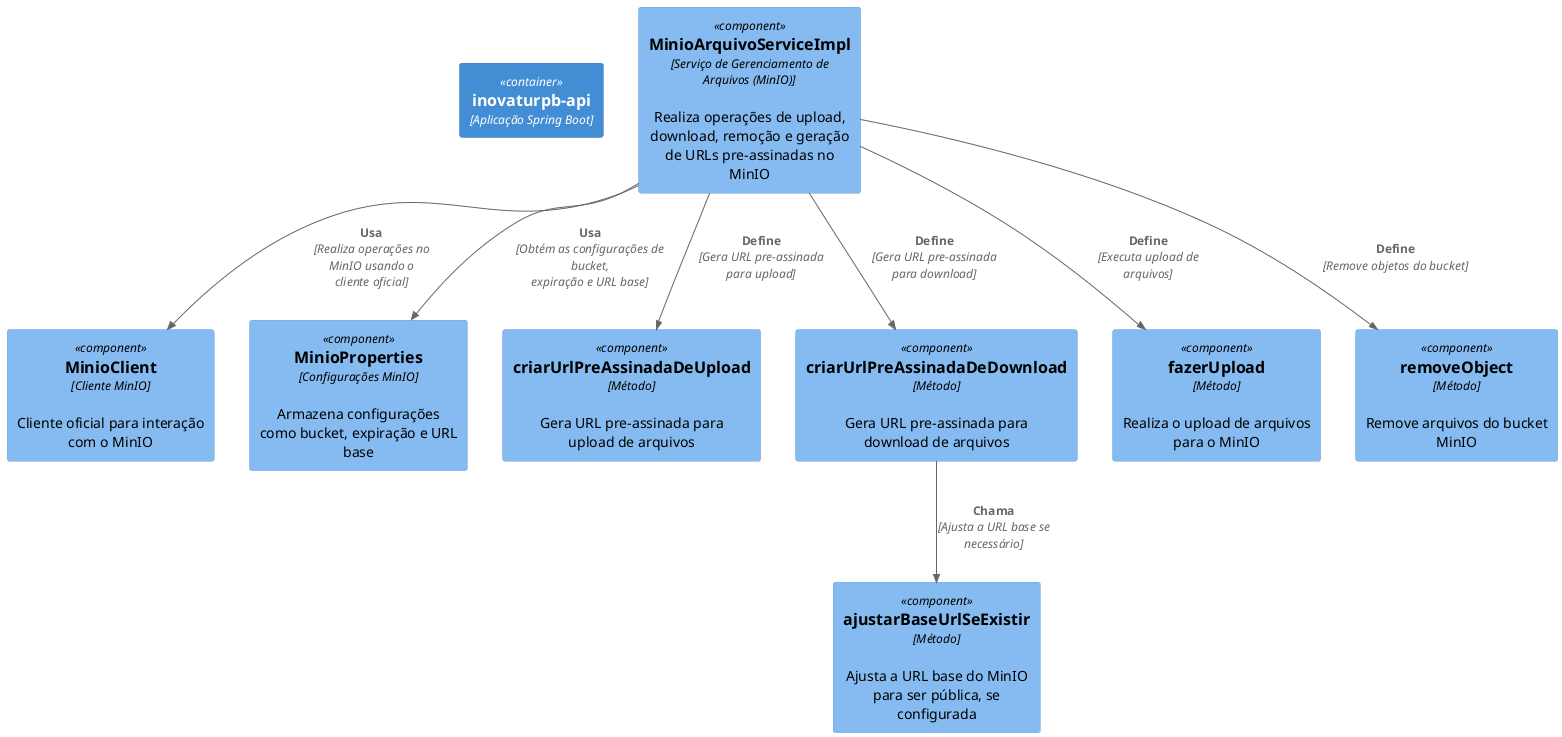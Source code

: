 @startuml
!define C4_COMPONENT
!include <C4/C4_Component.puml>

Container(app, "inovaturpb-api", "Aplicação Spring Boot")

' Serviço principal
Component(service, "MinioArquivoServiceImpl", "Serviço de Gerenciamento de Arquivos (MinIO)", "Realiza operações de upload, download, remoção e geração de URLs pre-assinadas no MinIO")

' Componentes auxiliares
Component(client, "MinioClient", "Cliente MinIO", "Cliente oficial para interação com o MinIO")
Component(config, "MinioProperties", "Configurações MinIO", "Armazena configurações como bucket, expiração e URL base")

' Métodos principais
Component(method1, "criarUrlPreAssinadaDeUpload", "Método", "Gera URL pre-assinada para upload de arquivos")
Component(method2, "criarUrlPreAssinadaDeDownload", "Método", "Gera URL pre-assinada para download de arquivos")
Component(method3, "fazerUpload", "Método", "Realiza o upload de arquivos para o MinIO")
Component(method4, "removeObject", "Método", "Remove arquivos do bucket MinIO")
Component(method5, "ajustarBaseUrlSeExistir", "Método", "Ajusta a URL base do MinIO para ser pública, se configurada")

' Relacionamentos
Rel(service, client, "Usa", "Realiza operações no MinIO usando o cliente oficial")
Rel(service, config, "Usa", "Obtém as configurações de bucket, expiração e URL base")
Rel(service, method1, "Define", "Gera URL pre-assinada para upload")
Rel(service, method2, "Define", "Gera URL pre-assinada para download")
Rel(service, method3, "Define", "Executa upload de arquivos")
Rel(service, method4, "Define", "Remove objetos do bucket")
Rel(method2, method5, "Chama", "Ajusta a URL base se necessário")

@enduml
